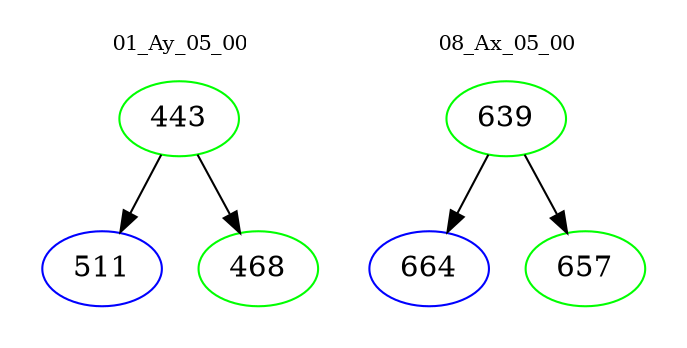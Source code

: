 digraph{
subgraph cluster_0 {
color = white
label = "01_Ay_05_00";
fontsize=10;
T0_443 [label="443", color="green"]
T0_443 -> T0_511 [color="black"]
T0_511 [label="511", color="blue"]
T0_443 -> T0_468 [color="black"]
T0_468 [label="468", color="green"]
}
subgraph cluster_1 {
color = white
label = "08_Ax_05_00";
fontsize=10;
T1_639 [label="639", color="green"]
T1_639 -> T1_664 [color="black"]
T1_664 [label="664", color="blue"]
T1_639 -> T1_657 [color="black"]
T1_657 [label="657", color="green"]
}
}
